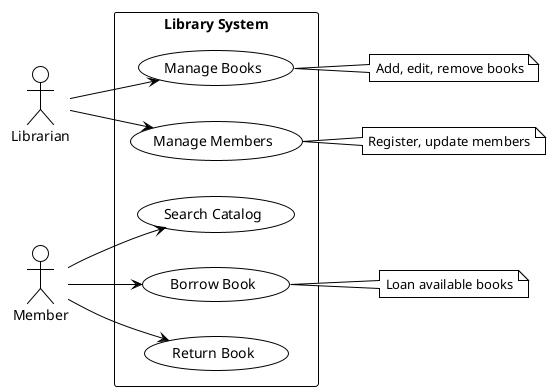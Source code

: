 @startuml
!theme plain

left to right direction

actor "Librarian" as lib
actor "Member" as mem

rectangle "Library System" {
  (Manage Books) as uc1
  (Manage Members) as uc2
  (Search Catalog) as uc3
  (Borrow Book) as uc4
  (Return Book) as uc5
}

' Relations
lib --> uc1
lib --> uc2
mem --> uc3
mem --> uc4
mem --> uc5

' Notes courtes
note right of uc1 : Add, edit, remove books
note right of uc2 : Register, update members
note right of uc4 : Loan available books
@enduml